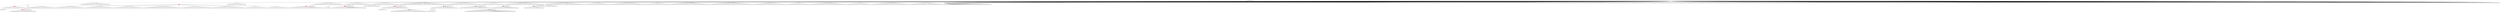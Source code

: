 digraph g {
	"60" -> "61";
	"61" [label="29"];
	"59" -> "60";
	"60" [color=indianred1, style=filled, label="47"];
	"58" -> "59";
	"59" [label="48"];
	"47" -> "48";
	"48" [color=indianred1, style=filled, label="35"];
	"46" -> "47";
	"47" [label="6"];
	"43" -> "44";
	"44" [label="42"];
	"43" -> "45";
	"45" [label="12"];
	"43" -> "46";
	"46" [label="35"];
	"43" -> "49";
	"49" [label="33"];
	"43" -> "50";
	"50" [label="15"];
	"43" -> "51";
	"51" [label="5"];
	"43" -> "52";
	"52" [label="2"];
	"43" -> "53";
	"53" [label="14"];
	"43" -> "54";
	"54" [label="11"];
	"42" -> "43";
	"43" [color=indianred1, style=filled, label="23"];
	"38" -> "39";
	"39" [color=indianred1, style=filled, label="9"];
	"37" -> "38";
	"38" [label="3"];
	"30" -> "31";
	"31" [label="13"];
	"30" -> "32";
	"32" [color=indianred1, style=filled, label="37"];
	"29" -> "30";
	"30" [label="32"];
	"29" -> "33";
	"33" [label="17"];
	"26" -> "27";
	"27" [label="4"];
	"24" -> "25";
	"25" [label="22"];
	"23" -> "24";
	"24" [color=indianred1, style=filled, label="25"];
	"22" -> "23";
	"23" [label="18"];
	"18" -> "19";
	"19" [color=indianred1, style=filled, label="39"];
	"18" -> "20";
	"20" [label="41"];
	"17" -> "18";
	"18" [label="46"];
	"16" -> "17";
	"17" [color=indianred1, style=filled, label="43"];
	"15" -> "16";
	"16" [label="39"];
	"13" -> "14";
	"14" [color=indianred1, style=filled, label="7"];
	"12" -> "13";
	"13" [label="30"];
	"9" -> "10";
	"10" [color=indianred1, style=filled, label="20"];
	"8" -> "9";
	"9" [label="50"];
	"7" -> "8";
	"8" [color=indianred1, style=filled, label="36"];
	"6" -> "7";
	"7" [label="20"];
	"3" -> "4";
	"4" [color=indianred1, style=filled, label="1"];
	"2" -> "3";
	"3" [label="10"];
	"2" -> "5";
	"5" [label="24"];
	"0" -> "1";
	"1" [label="44"];
	"0" -> "2";
	"2" [label="1"];
	"0" -> "6";
	"6" [label="36"];
	"0" -> "11";
	"11" [label="19"];
	"0" -> "12";
	"12" [label="7"];
	"0" -> "15";
	"15" [label="43"];
	"0" -> "21";
	"21" [label="21"];
	"0" -> "22";
	"22" [label="25"];
	"0" -> "26";
	"26" [label="8"];
	"0" -> "28";
	"28" [label="38"];
	"0" -> "29";
	"29" [label="37"];
	"0" -> "34";
	"34" [label="49"];
	"0" -> "35";
	"35" [label="16"];
	"0" -> "36";
	"36" [label="34"];
	"0" -> "37";
	"37" [label="9"];
	"0" -> "40";
	"40" [label="31"];
	"0" -> "41";
	"41" [label="40"];
	"0" -> "42";
	"42" [label="23"];
	"0" -> "55";
	"55" [label="45"];
	"0" -> "56";
	"56" [label="27"];
	"0" -> "57";
	"57" [label="28"];
	"0" -> "58";
	"58" [label="47"];
	"0" -> "62";
	"62" [label="26"];
	"0" [label="germline"];
	"0" -> "cell1";
	"cell1" [shape=box];
	"10" -> "cell2";
	"cell2" [shape=box];
	"2" -> "cell3";
	"cell3" [shape=box];
	"0" -> "cell4";
	"cell4" [shape=box];
	"0" -> "cell5";
	"cell5" [shape=box];
	"0" -> "cell6";
	"cell6" [shape=box];
	"19" -> "cell7";
	"cell7" [shape=box];
	"0" -> "cell8";
	"cell8" [shape=box];
	"0" -> "cell9";
	"cell9" [shape=box];
	"0" -> "cell10";
	"cell10" [shape=box];
	"0" -> "cell11";
	"cell11" [shape=box];
	"54" -> "cell12";
	"cell12" [shape=box];
	"0" -> "cell13";
	"cell13" [shape=box];
	"44" -> "cell14";
	"cell14" [shape=box];
	"0" -> "cell15";
	"cell15" [shape=box];
	"0" -> "cell16";
	"cell16" [shape=box];
	"24" -> "cell17";
	"cell17" [shape=box];
	"0" -> "cell18";
	"cell18" [shape=box];
	"0" -> "cell19";
	"cell19" [shape=box];
	"22" -> "cell20";
	"cell20" [shape=box];
	"2" -> "cell21";
	"cell21" [shape=box];
	"4" -> "cell22";
	"cell22" [shape=box];
	"49" -> "cell23";
	"cell23" [shape=box];
	"0" -> "cell24";
	"cell24" [shape=box];
	"0" -> "cell25";
	"cell25" [shape=box];
	"0" -> "cell26";
	"cell26" [shape=box];
	"0" -> "cell27";
	"cell27" [shape=box];
	"0" -> "cell28";
	"cell28" [shape=box];
	"52" -> "cell29";
	"cell29" [shape=box];
	"4" -> "cell30";
	"cell30" [shape=box];
	"0" -> "cell31";
	"cell31" [shape=box];
	"0" -> "cell32";
	"cell32" [shape=box];
	"0" -> "cell33";
	"cell33" [shape=box];
	"54" -> "cell34";
	"cell34" [shape=box];
	"0" -> "cell35";
	"cell35" [shape=box];
	"0" -> "cell36";
	"cell36" [shape=box];
	"0" -> "cell37";
	"cell37" [shape=box];
	"22" -> "cell38";
	"cell38" [shape=box];
	"0" -> "cell39";
	"cell39" [shape=box];
	"0" -> "cell40";
	"cell40" [shape=box];
	"0" -> "cell41";
	"cell41" [shape=box];
	"0" -> "cell42";
	"cell42" [shape=box];
	"35" -> "cell43";
	"cell43" [shape=box];
	"0" -> "cell44";
	"cell44" [shape=box];
	"32" -> "cell45";
	"cell45" [shape=box];
	"0" -> "cell46";
	"cell46" [shape=box];
	"0" -> "cell47";
	"cell47" [shape=box];
	"0" -> "cell48";
	"cell48" [shape=box];
	"0" -> "cell49";
	"cell49" [shape=box];
	"2" -> "cell50";
	"cell50" [shape=box];
	"0" -> "cell51";
	"cell51" [shape=box];
	"3" -> "cell52";
	"cell52" [shape=box];
	"50" -> "cell53";
	"cell53" [shape=box];
	"1" -> "cell54";
	"cell54" [shape=box];
	"25" -> "cell55";
	"cell55" [shape=box];
	"0" -> "cell56";
	"cell56" [shape=box];
	"0" -> "cell57";
	"cell57" [shape=box];
	"0" -> "cell58";
	"cell58" [shape=box];
	"40" -> "cell59";
	"cell59" [shape=box];
	"34" -> "cell60";
	"cell60" [shape=box];
	"23" -> "cell61";
	"cell61" [shape=box];
	"0" -> "cell62";
	"cell62" [shape=box];
	"21" -> "cell63";
	"cell63" [shape=box];
	"11" -> "cell64";
	"cell64" [shape=box];
	"2" -> "cell65";
	"cell65" [shape=box];
	"6" -> "cell66";
	"cell66" [shape=box];
	"42" -> "cell67";
	"cell67" [shape=box];
	"29" -> "cell68";
	"cell68" [shape=box];
	"19" -> "cell69";
	"cell69" [shape=box];
	"0" -> "cell70";
	"cell70" [shape=box];
	"0" -> "cell71";
	"cell71" [shape=box];
	"11" -> "cell72";
	"cell72" [shape=box];
	"0" -> "cell73";
	"cell73" [shape=box];
	"10" -> "cell74";
	"cell74" [shape=box];
	"0" -> "cell75";
	"cell75" [shape=box];
	"4" -> "cell76";
	"cell76" [shape=box];
	"0" -> "cell77";
	"cell77" [shape=box];
	"49" -> "cell78";
	"cell78" [shape=box];
	"0" -> "cell79";
	"cell79" [shape=box];
	"0" -> "cell80";
	"cell80" [shape=box];
	"58" -> "cell81";
	"cell81" [shape=box];
	"0" -> "cell82";
	"cell82" [shape=box];
	"0" -> "cell83";
	"cell83" [shape=box];
	"17" -> "cell84";
	"cell84" [shape=box];
	"34" -> "cell85";
	"cell85" [shape=box];
	"54" -> "cell86";
	"cell86" [shape=box];
	"28" -> "cell87";
	"cell87" [shape=box];
	"0" -> "cell88";
	"cell88" [shape=box];
	"0" -> "cell89";
	"cell89" [shape=box];
	"6" -> "cell90";
	"cell90" [shape=box];
	"0" -> "cell91";
	"cell91" [shape=box];
	"0" -> "cell92";
	"cell92" [shape=box];
	"0" -> "cell93";
	"cell93" [shape=box];
	"50" -> "cell94";
	"cell94" [shape=box];
	"8" -> "cell95";
	"cell95" [shape=box];
	"0" -> "cell96";
	"cell96" [shape=box];
	"11" -> "cell97";
	"cell97" [shape=box];
	"0" -> "cell98";
	"cell98" [shape=box];
	"62" -> "cell99";
	"cell99" [shape=box];
	"39" -> "cell100";
	"cell100" [shape=box];
	"0" -> "cell101";
	"cell101" [shape=box];
	"0" -> "cell102";
	"cell102" [shape=box];
	"0" -> "cell103";
	"cell103" [shape=box];
	"0" -> "cell104";
	"cell104" [shape=box];
	"56" -> "cell105";
	"cell105" [shape=box];
	"0" -> "cell106";
	"cell106" [shape=box];
	"0" -> "cell107";
	"cell107" [shape=box];
	"1" -> "cell108";
	"cell108" [shape=box];
	"0" -> "cell109";
	"cell109" [shape=box];
	"0" -> "cell110";
	"cell110" [shape=box];
	"0" -> "cell111";
	"cell111" [shape=box];
	"0" -> "cell112";
	"cell112" [shape=box];
	"0" -> "cell113";
	"cell113" [shape=box];
	"5" -> "cell114";
	"cell114" [shape=box];
	"0" -> "cell115";
	"cell115" [shape=box];
	"1" -> "cell116";
	"cell116" [shape=box];
	"11" -> "cell117";
	"cell117" [shape=box];
	"0" -> "cell118";
	"cell118" [shape=box];
	"0" -> "cell119";
	"cell119" [shape=box];
	"26" -> "cell120";
	"cell120" [shape=box];
	"60" -> "cell121";
	"cell121" [shape=box];
	"0" -> "cell122";
	"cell122" [shape=box];
	"29" -> "cell123";
	"cell123" [shape=box];
	"22" -> "cell124";
	"cell124" [shape=box];
	"38" -> "cell125";
	"cell125" [shape=box];
	"11" -> "cell126";
	"cell126" [shape=box];
	"18" -> "cell127";
	"cell127" [shape=box];
	"22" -> "cell128";
	"cell128" [shape=box];
	"22" -> "cell129";
	"cell129" [shape=box];
	"40" -> "cell130";
	"cell130" [shape=box];
	"37" -> "cell131";
	"cell131" [shape=box];
	"0" -> "cell132";
	"cell132" [shape=box];
	"0" -> "cell133";
	"cell133" [shape=box];
	"0" -> "cell134";
	"cell134" [shape=box];
	"0" -> "cell135";
	"cell135" [shape=box];
	"19" -> "cell136";
	"cell136" [shape=box];
	"0" -> "cell137";
	"cell137" [shape=box];
	"50" -> "cell138";
	"cell138" [shape=box];
	"0" -> "cell139";
	"cell139" [shape=box];
	"6" -> "cell140";
	"cell140" [shape=box];
	"0" -> "cell141";
	"cell141" [shape=box];
	"0" -> "cell142";
	"cell142" [shape=box];
	"49" -> "cell143";
	"cell143" [shape=box];
	"0" -> "cell144";
	"cell144" [shape=box];
	"0" -> "cell145";
	"cell145" [shape=box];
	"0" -> "cell146";
	"cell146" [shape=box];
	"0" -> "cell147";
	"cell147" [shape=box];
	"0" -> "cell148";
	"cell148" [shape=box];
	"62" -> "cell149";
	"cell149" [shape=box];
	"52" -> "cell150";
	"cell150" [shape=box];
	"50" -> "cell151";
	"cell151" [shape=box];
	"0" -> "cell152";
	"cell152" [shape=box];
	"29" -> "cell153";
	"cell153" [shape=box];
	"0" -> "cell154";
	"cell154" [shape=box];
	"9" -> "cell155";
	"cell155" [shape=box];
	"17" -> "cell156";
	"cell156" [shape=box];
	"19" -> "cell157";
	"cell157" [shape=box];
	"26" -> "cell158";
	"cell158" [shape=box];
	"0" -> "cell159";
	"cell159" [shape=box];
	"3" -> "cell160";
	"cell160" [shape=box];
	"27" -> "cell161";
	"cell161" [shape=box];
	"0" -> "cell162";
	"cell162" [shape=box];
	"0" -> "cell163";
	"cell163" [shape=box];
	"0" -> "cell164";
	"cell164" [shape=box];
	"0" -> "cell165";
	"cell165" [shape=box];
	"0" -> "cell166";
	"cell166" [shape=box];
	"14" -> "cell167";
	"cell167" [shape=box];
	"29" -> "cell168";
	"cell168" [shape=box];
	"6" -> "cell169";
	"cell169" [shape=box];
	"0" -> "cell170";
	"cell170" [shape=box];
	"6" -> "cell171";
	"cell171" [shape=box];
	"0" -> "cell172";
	"cell172" [shape=box];
	"0" -> "cell173";
	"cell173" [shape=box];
	"0" -> "cell174";
	"cell174" [shape=box];
	"0" -> "cell175";
	"cell175" [shape=box];
	"39" -> "cell176";
	"cell176" [shape=box];
	"0" -> "cell177";
	"cell177" [shape=box];
	"41" -> "cell178";
	"cell178" [shape=box];
	"0" -> "cell179";
	"cell179" [shape=box];
	"0" -> "cell180";
	"cell180" [shape=box];
	"0" -> "cell181";
	"cell181" [shape=box];
	"50" -> "cell182";
	"cell182" [shape=box];
	"0" -> "cell183";
	"cell183" [shape=box];
	"29" -> "cell184";
	"cell184" [shape=box];
	"0" -> "cell185";
	"cell185" [shape=box];
	"0" -> "cell186";
	"cell186" [shape=box];
	"0" -> "cell187";
	"cell187" [shape=box];
	"0" -> "cell188";
	"cell188" [shape=box];
	"0" -> "cell189";
	"cell189" [shape=box];
	"47" -> "cell190";
	"cell190" [shape=box];
	"0" -> "cell191";
	"cell191" [shape=box];
	"10" -> "cell192";
	"cell192" [shape=box];
	"0" -> "cell193";
	"cell193" [shape=box];
	"59" -> "cell194";
	"cell194" [shape=box];
	"0" -> "cell195";
	"cell195" [shape=box];
	"8" -> "cell196";
	"cell196" [shape=box];
	"0" -> "cell197";
	"cell197" [shape=box];
	"44" -> "cell198";
	"cell198" [shape=box];
	"0" -> "cell199";
	"cell199" [shape=box];
	"0" -> "cell200";
	"cell200" [shape=box];
	"15" -> "cell201";
	"cell201" [shape=box];
	"0" -> "cell202";
	"cell202" [shape=box];
	"56" -> "cell203";
	"cell203" [shape=box];
	"0" -> "cell204";
	"cell204" [shape=box];
	"0" -> "cell205";
	"cell205" [shape=box];
	"39" -> "cell206";
	"cell206" [shape=box];
	"0" -> "cell207";
	"cell207" [shape=box];
	"0" -> "cell208";
	"cell208" [shape=box];
	"0" -> "cell209";
	"cell209" [shape=box];
	"0" -> "cell210";
	"cell210" [shape=box];
	"0" -> "cell211";
	"cell211" [shape=box];
	"26" -> "cell212";
	"cell212" [shape=box];
	"0" -> "cell213";
	"cell213" [shape=box];
	"62" -> "cell214";
	"cell214" [shape=box];
	"0" -> "cell215";
	"cell215" [shape=box];
	"8" -> "cell216";
	"cell216" [shape=box];
	"45" -> "cell217";
	"cell217" [shape=box];
	"52" -> "cell218";
	"cell218" [shape=box];
	"0" -> "cell219";
	"cell219" [shape=box];
	"10" -> "cell220";
	"cell220" [shape=box];
	"32" -> "cell221";
	"cell221" [shape=box];
	"0" -> "cell222";
	"cell222" [shape=box];
	"0" -> "cell223";
	"cell223" [shape=box];
	"0" -> "cell224";
	"cell224" [shape=box];
	"33" -> "cell225";
	"cell225" [shape=box];
	"0" -> "cell226";
	"cell226" [shape=box];
	"50" -> "cell227";
	"cell227" [shape=box];
	"6" -> "cell228";
	"cell228" [shape=box];
	"39" -> "cell229";
	"cell229" [shape=box];
	"28" -> "cell230";
	"cell230" [shape=box];
	"0" -> "cell231";
	"cell231" [shape=box];
	"29" -> "cell232";
	"cell232" [shape=box];
	"37" -> "cell233";
	"cell233" [shape=box];
	"0" -> "cell234";
	"cell234" [shape=box];
	"58" -> "cell235";
	"cell235" [shape=box];
	"10" -> "cell236";
	"cell236" [shape=box];
	"0" -> "cell237";
	"cell237" [shape=box];
	"0" -> "cell238";
	"cell238" [shape=box];
	"0" -> "cell239";
	"cell239" [shape=box];
	"0" -> "cell240";
	"cell240" [shape=box];
	"6" -> "cell241";
	"cell241" [shape=box];
	"0" -> "cell242";
	"cell242" [shape=box];
	"58" -> "cell243";
	"cell243" [shape=box];
	"1" -> "cell244";
	"cell244" [shape=box];
	"8" -> "cell245";
	"cell245" [shape=box];
	"52" -> "cell246";
	"cell246" [shape=box];
	"10" -> "cell247";
	"cell247" [shape=box];
	"0" -> "cell248";
	"cell248" [shape=box];
	"0" -> "cell249";
	"cell249" [shape=box];
	"49" -> "cell250";
	"cell250" [shape=box];
	"38" -> "cell251";
	"cell251" [shape=box];
	"58" -> "cell252";
	"cell252" [shape=box];
	"0" -> "cell253";
	"cell253" [shape=box];
	"0" -> "cell254";
	"cell254" [shape=box];
	"22" -> "cell255";
	"cell255" [shape=box];
	"0" -> "cell256";
	"cell256" [shape=box];
	"31" -> "cell257";
	"cell257" [shape=box];
	"4" -> "cell258";
	"cell258" [shape=box];
	"0" -> "cell259";
	"cell259" [shape=box];
	"39" -> "cell260";
	"cell260" [shape=box];
	"0" -> "cell261";
	"cell261" [shape=box];
	"0" -> "cell262";
	"cell262" [shape=box];
	"22" -> "cell263";
	"cell263" [shape=box];
	"0" -> "cell264";
	"cell264" [shape=box];
	"0" -> "cell265";
	"cell265" [shape=box];
	"0" -> "cell266";
	"cell266" [shape=box];
	"45" -> "cell267";
	"cell267" [shape=box];
	"28" -> "cell268";
	"cell268" [shape=box];
	"0" -> "cell269";
	"cell269" [shape=box];
	"0" -> "cell270";
	"cell270" [shape=box];
	"1" -> "cell271";
	"cell271" [shape=box];
	"60" -> "cell272";
	"cell272" [shape=box];
	"0" -> "cell273";
	"cell273" [shape=box];
	"0" -> "cell274";
	"cell274" [shape=box];
	"62" -> "cell275";
	"cell275" [shape=box];
	"0" -> "cell276";
	"cell276" [shape=box];
	"24" -> "cell277";
	"cell277" [shape=box];
	"28" -> "cell278";
	"cell278" [shape=box];
	"0" -> "cell279";
	"cell279" [shape=box];
	"0" -> "cell280";
	"cell280" [shape=box];
	"0" -> "cell281";
	"cell281" [shape=box];
	"0" -> "cell282";
	"cell282" [shape=box];
	"0" -> "cell283";
	"cell283" [shape=box];
	"14" -> "cell284";
	"cell284" [shape=box];
	"11" -> "cell285";
	"cell285" [shape=box];
	"0" -> "cell286";
	"cell286" [shape=box];
	"0" -> "cell287";
	"cell287" [shape=box];
	"35" -> "cell288";
	"cell288" [shape=box];
	"0" -> "cell289";
	"cell289" [shape=box];
	"0" -> "cell290";
	"cell290" [shape=box];
	"0" -> "cell291";
	"cell291" [shape=box];
	"1" -> "cell292";
	"cell292" [shape=box];
	"0" -> "cell293";
	"cell293" [shape=box];
	"0" -> "cell294";
	"cell294" [shape=box];
	"56" -> "cell295";
	"cell295" [shape=box];
	"0" -> "cell296";
	"cell296" [shape=box];
	"28" -> "cell297";
	"cell297" [shape=box];
	"24" -> "cell298";
	"cell298" [shape=box];
	"0" -> "cell299";
	"cell299" [shape=box];
	"13" -> "cell300";
	"cell300" [shape=box];
	"37" -> "cell301";
	"cell301" [shape=box];
	"37" -> "cell302";
	"cell302" [shape=box];
	"0" -> "cell303";
	"cell303" [shape=box];
	"40" -> "cell304";
	"cell304" [shape=box];
	"0" -> "cell305";
	"cell305" [shape=box];
	"0" -> "cell306";
	"cell306" [shape=box];
	"48" -> "cell307";
	"cell307" [shape=box];
	"0" -> "cell308";
	"cell308" [shape=box];
	"0" -> "cell309";
	"cell309" [shape=box];
	"0" -> "cell310";
	"cell310" [shape=box];
	"0" -> "cell311";
	"cell311" [shape=box];
	"0" -> "cell312";
	"cell312" [shape=box];
	"36" -> "cell313";
	"cell313" [shape=box];
	"56" -> "cell314";
	"cell314" [shape=box];
	"0" -> "cell315";
	"cell315" [shape=box];
	"54" -> "cell316";
	"cell316" [shape=box];
	"36" -> "cell317";
	"cell317" [shape=box];
	"0" -> "cell318";
	"cell318" [shape=box];
	"0" -> "cell319";
	"cell319" [shape=box];
	"28" -> "cell320";
	"cell320" [shape=box];
	"2" -> "cell321";
	"cell321" [shape=box];
	"0" -> "cell322";
	"cell322" [shape=box];
	"0" -> "cell323";
	"cell323" [shape=box];
	"0" -> "cell324";
	"cell324" [shape=box];
	"0" -> "cell325";
	"cell325" [shape=box];
	"0" -> "cell326";
	"cell326" [shape=box];
	"0" -> "cell327";
	"cell327" [shape=box];
	"0" -> "cell328";
	"cell328" [shape=box];
	"0" -> "cell329";
	"cell329" [shape=box];
	"0" -> "cell330";
	"cell330" [shape=box];
	"58" -> "cell331";
	"cell331" [shape=box];
	"0" -> "cell332";
	"cell332" [shape=box];
	"48" -> "cell333";
	"cell333" [shape=box];
	"0" -> "cell334";
	"cell334" [shape=box];
	"0" -> "cell335";
	"cell335" [shape=box];
	"19" -> "cell336";
	"cell336" [shape=box];
	"27" -> "cell337";
	"cell337" [shape=box];
	"0" -> "cell338";
	"cell338" [shape=box];
	"0" -> "cell339";
	"cell339" [shape=box];
	"0" -> "cell340";
	"cell340" [shape=box];
	"0" -> "cell341";
	"cell341" [shape=box];
	"0" -> "cell342";
	"cell342" [shape=box];
	"14" -> "cell343";
	"cell343" [shape=box];
	"0" -> "cell344";
	"cell344" [shape=box];
	"55" -> "cell345";
	"cell345" [shape=box];
	"0" -> "cell346";
	"cell346" [shape=box];
	"14" -> "cell347";
	"cell347" [shape=box];
	"0" -> "cell348";
	"cell348" [shape=box];
	"0" -> "cell349";
	"cell349" [shape=box];
	"0" -> "cell350";
	"cell350" [shape=box];
	"22" -> "cell351";
	"cell351" [shape=box];
	"0" -> "cell352";
	"cell352" [shape=box];
	"0" -> "cell353";
	"cell353" [shape=box];
	"0" -> "cell354";
	"cell354" [shape=box];
	"42" -> "cell355";
	"cell355" [shape=box];
	"10" -> "cell356";
	"cell356" [shape=box];
	"0" -> "cell357";
	"cell357" [shape=box];
	"0" -> "cell358";
	"cell358" [shape=box];
	"0" -> "cell359";
	"cell359" [shape=box];
	"32" -> "cell360";
	"cell360" [shape=box];
	"36" -> "cell361";
	"cell361" [shape=box];
	"0" -> "cell362";
	"cell362" [shape=box];
	"23" -> "cell363";
	"cell363" [shape=box];
	"55" -> "cell364";
	"cell364" [shape=box];
	"0" -> "cell365";
	"cell365" [shape=box];
	"53" -> "cell366";
	"cell366" [shape=box];
	"46" -> "cell367";
	"cell367" [shape=box];
	"24" -> "cell368";
	"cell368" [shape=box];
	"41" -> "cell369";
	"cell369" [shape=box];
	"0" -> "cell370";
	"cell370" [shape=box];
	"58" -> "cell371";
	"cell371" [shape=box];
	"34" -> "cell372";
	"cell372" [shape=box];
	"0" -> "cell373";
	"cell373" [shape=box];
	"0" -> "cell374";
	"cell374" [shape=box];
	"0" -> "cell375";
	"cell375" [shape=box];
	"0" -> "cell376";
	"cell376" [shape=box];
	"58" -> "cell377";
	"cell377" [shape=box];
	"35" -> "cell378";
	"cell378" [shape=box];
	"0" -> "cell379";
	"cell379" [shape=box];
	"41" -> "cell380";
	"cell380" [shape=box];
	"28" -> "cell381";
	"cell381" [shape=box];
	"0" -> "cell382";
	"cell382" [shape=box];
	"0" -> "cell383";
	"cell383" [shape=box];
	"0" -> "cell384";
	"cell384" [shape=box];
	"4" -> "cell385";
	"cell385" [shape=box];
	"0" -> "cell386";
	"cell386" [shape=box];
	"0" -> "cell387";
	"cell387" [shape=box];
	"0" -> "cell388";
	"cell388" [shape=box];
	"0" -> "cell389";
	"cell389" [shape=box];
	"0" -> "cell390";
	"cell390" [shape=box];
	"15" -> "cell391";
	"cell391" [shape=box];
	"0" -> "cell392";
	"cell392" [shape=box];
	"20" -> "cell393";
	"cell393" [shape=box];
	"0" -> "cell394";
	"cell394" [shape=box];
	"0" -> "cell395";
	"cell395" [shape=box];
	"0" -> "cell396";
	"cell396" [shape=box];
	"0" -> "cell397";
	"cell397" [shape=box];
	"0" -> "cell398";
	"cell398" [shape=box];
	"21" -> "cell399";
	"cell399" [shape=box];
	"24" -> "cell400";
	"cell400" [shape=box];
	"0" -> "cell401";
	"cell401" [shape=box];
	"0" -> "cell402";
	"cell402" [shape=box];
	"12" -> "cell403";
	"cell403" [shape=box];
	"0" -> "cell404";
	"cell404" [shape=box];
	"0" -> "cell405";
	"cell405" [shape=box];
	"0" -> "cell406";
	"cell406" [shape=box];
	"0" -> "cell407";
	"cell407" [shape=box];
	"56" -> "cell408";
	"cell408" [shape=box];
	"35" -> "cell409";
	"cell409" [shape=box];
	"0" -> "cell410";
	"cell410" [shape=box];
	"0" -> "cell411";
	"cell411" [shape=box];
	"40" -> "cell412";
	"cell412" [shape=box];
	"0" -> "cell413";
	"cell413" [shape=box];
	"49" -> "cell414";
	"cell414" [shape=box];
	"57" -> "cell415";
	"cell415" [shape=box];
	"4" -> "cell416";
	"cell416" [shape=box];
	"0" -> "cell417";
	"cell417" [shape=box];
	"0" -> "cell418";
	"cell418" [shape=box];
	"24" -> "cell419";
	"cell419" [shape=box];
	"0" -> "cell420";
	"cell420" [shape=box];
	"0" -> "cell421";
	"cell421" [shape=box];
	"45" -> "cell422";
	"cell422" [shape=box];
	"0" -> "cell423";
	"cell423" [shape=box];
	"50" -> "cell424";
	"cell424" [shape=box];
	"31" -> "cell425";
	"cell425" [shape=box];
	"0" -> "cell426";
	"cell426" [shape=box];
	"0" -> "cell427";
	"cell427" [shape=box];
	"58" -> "cell428";
	"cell428" [shape=box];
	"0" -> "cell429";
	"cell429" [shape=box];
	"12" -> "cell430";
	"cell430" [shape=box];
	"0" -> "cell431";
	"cell431" [shape=box];
	"19" -> "cell432";
	"cell432" [shape=box];
	"0" -> "cell433";
	"cell433" [shape=box];
	"0" -> "cell434";
	"cell434" [shape=box];
	"0" -> "cell435";
	"cell435" [shape=box];
	"10" -> "cell436";
	"cell436" [shape=box];
	"0" -> "cell437";
	"cell437" [shape=box];
	"49" -> "cell438";
	"cell438" [shape=box];
	"0" -> "cell439";
	"cell439" [shape=box];
	"0" -> "cell440";
	"cell440" [shape=box];
	"41" -> "cell441";
	"cell441" [shape=box];
	"0" -> "cell442";
	"cell442" [shape=box];
	"0" -> "cell443";
	"cell443" [shape=box];
	"0" -> "cell444";
	"cell444" [shape=box];
	"53" -> "cell445";
	"cell445" [shape=box];
	"35" -> "cell446";
	"cell446" [shape=box];
	"0" -> "cell447";
	"cell447" [shape=box];
	"0" -> "cell448";
	"cell448" [shape=box];
	"39" -> "cell449";
	"cell449" [shape=box];
	"46" -> "cell450";
	"cell450" [shape=box];
	"51" -> "cell451";
	"cell451" [shape=box];
	"0" -> "cell452";
	"cell452" [shape=box];
	"0" -> "cell453";
	"cell453" [shape=box];
	"0" -> "cell454";
	"cell454" [shape=box];
	"9" -> "cell455";
	"cell455" [shape=box];
	"5" -> "cell456";
	"cell456" [shape=box];
	"62" -> "cell457";
	"cell457" [shape=box];
	"0" -> "cell458";
	"cell458" [shape=box];
	"0" -> "cell459";
	"cell459" [shape=box];
	"0" -> "cell460";
	"cell460" [shape=box];
	"0" -> "cell461";
	"cell461" [shape=box];
	"50" -> "cell462";
	"cell462" [shape=box];
	"7" -> "cell463";
	"cell463" [shape=box];
	"12" -> "cell464";
	"cell464" [shape=box];
	"20" -> "cell465";
	"cell465" [shape=box];
	"37" -> "cell466";
	"cell466" [shape=box];
	"0" -> "cell467";
	"cell467" [shape=box];
	"0" -> "cell468";
	"cell468" [shape=box];
	"28" -> "cell469";
	"cell469" [shape=box];
	"0" -> "cell470";
	"cell470" [shape=box];
	"52" -> "cell471";
	"cell471" [shape=box];
	"0" -> "cell472";
	"cell472" [shape=box];
	"0" -> "cell473";
	"cell473" [shape=box];
	"0" -> "cell474";
	"cell474" [shape=box];
	"0" -> "cell475";
	"cell475" [shape=box];
	"0" -> "cell476";
	"cell476" [shape=box];
	"0" -> "cell477";
	"cell477" [shape=box];
	"37" -> "cell478";
	"cell478" [shape=box];
	"0" -> "cell479";
	"cell479" [shape=box];
	"0" -> "cell480";
	"cell480" [shape=box];
	"49" -> "cell481";
	"cell481" [shape=box];
	"0" -> "cell482";
	"cell482" [shape=box];
	"0" -> "cell483";
	"cell483" [shape=box];
	"22" -> "cell484";
	"cell484" [shape=box];
	"52" -> "cell485";
	"cell485" [shape=box];
	"0" -> "cell486";
	"cell486" [shape=box];
	"0" -> "cell487";
	"cell487" [shape=box];
	"33" -> "cell488";
	"cell488" [shape=box];
	"0" -> "cell489";
	"cell489" [shape=box];
	"0" -> "cell490";
	"cell490" [shape=box];
	"0" -> "cell491";
	"cell491" [shape=box];
	"0" -> "cell492";
	"cell492" [shape=box];
	"0" -> "cell493";
	"cell493" [shape=box];
	"56" -> "cell494";
	"cell494" [shape=box];
	"22" -> "cell495";
	"cell495" [shape=box];
	"0" -> "cell496";
	"cell496" [shape=box];
	"0" -> "cell497";
	"cell497" [shape=box];
	"10" -> "cell498";
	"cell498" [shape=box];
	"22" -> "cell499";
	"cell499" [shape=box];
	"10" -> "cell500";
	"cell500" [shape=box];
	"14" -> "cell501";
	"cell501" [shape=box];
	"0" -> "cell502";
	"cell502" [shape=box];
	"0" -> "cell503";
	"cell503" [shape=box];
	"36" -> "cell504";
	"cell504" [shape=box];
	"0" -> "cell505";
	"cell505" [shape=box];
	"0" -> "cell506";
	"cell506" [shape=box];
	"1" -> "cell507";
	"cell507" [shape=box];
	"0" -> "cell508";
	"cell508" [shape=box];
	"0" -> "cell509";
	"cell509" [shape=box];
	"0" -> "cell510";
	"cell510" [shape=box];
	"0" -> "cell511";
	"cell511" [shape=box];
	"0" -> "cell512";
	"cell512" [shape=box];
	"0" -> "cell513";
	"cell513" [shape=box];
	"17" -> "cell514";
	"cell514" [shape=box];
	"0" -> "cell515";
	"cell515" [shape=box];
	"0" -> "cell516";
	"cell516" [shape=box];
	"0" -> "cell517";
	"cell517" [shape=box];
	"0" -> "cell518";
	"cell518" [shape=box];
	"37" -> "cell519";
	"cell519" [shape=box];
	"0" -> "cell520";
	"cell520" [shape=box];
	"0" -> "cell521";
	"cell521" [shape=box];
	"17" -> "cell522";
	"cell522" [shape=box];
	"0" -> "cell523";
	"cell523" [shape=box];
	"45" -> "cell524";
	"cell524" [shape=box];
	"0" -> "cell525";
	"cell525" [shape=box];
	"21" -> "cell526";
	"cell526" [shape=box];
	"0" -> "cell527";
	"cell527" [shape=box];
	"35" -> "cell528";
	"cell528" [shape=box];
	"32" -> "cell529";
	"cell529" [shape=box];
	"14" -> "cell530";
	"cell530" [shape=box];
	"0" -> "cell531";
	"cell531" [shape=box];
	"0" -> "cell532";
	"cell532" [shape=box];
	"60" -> "cell533";
	"cell533" [shape=box];
	"0" -> "cell534";
	"cell534" [shape=box];
	"6" -> "cell535";
	"cell535" [shape=box];
	"0" -> "cell536";
	"cell536" [shape=box];
	"0" -> "cell537";
	"cell537" [shape=box];
	"37" -> "cell538";
	"cell538" [shape=box];
	"30" -> "cell539";
	"cell539" [shape=box];
	"0" -> "cell540";
	"cell540" [shape=box];
	"0" -> "cell541";
	"cell541" [shape=box];
	"0" -> "cell542";
	"cell542" [shape=box];
	"0" -> "cell543";
	"cell543" [shape=box];
	"7" -> "cell544";
	"cell544" [shape=box];
	"26" -> "cell545";
	"cell545" [shape=box];
	"0" -> "cell546";
	"cell546" [shape=box];
	"0" -> "cell547";
	"cell547" [shape=box];
	"48" -> "cell548";
	"cell548" [shape=box];
	"0" -> "cell549";
	"cell549" [shape=box];
	"0" -> "cell550";
	"cell550" [shape=box];
	"46" -> "cell551";
	"cell551" [shape=box];
	"51" -> "cell552";
	"cell552" [shape=box];
	"19" -> "cell553";
	"cell553" [shape=box];
	"50" -> "cell554";
	"cell554" [shape=box];
	"0" -> "cell555";
	"cell555" [shape=box];
	"15" -> "cell556";
	"cell556" [shape=box];
	"55" -> "cell557";
	"cell557" [shape=box];
	"0" -> "cell558";
	"cell558" [shape=box];
	"28" -> "cell559";
	"cell559" [shape=box];
	"0" -> "cell560";
	"cell560" [shape=box];
	"62" -> "cell561";
	"cell561" [shape=box];
	"56" -> "cell562";
	"cell562" [shape=box];
	"0" -> "cell563";
	"cell563" [shape=box];
	"50" -> "cell564";
	"cell564" [shape=box];
	"0" -> "cell565";
	"cell565" [shape=box];
	"56" -> "cell566";
	"cell566" [shape=box];
	"32" -> "cell567";
	"cell567" [shape=box];
	"0" -> "cell568";
	"cell568" [shape=box];
	"22" -> "cell569";
	"cell569" [shape=box];
	"0" -> "cell570";
	"cell570" [shape=box];
	"10" -> "cell571";
	"cell571" [shape=box];
	"0" -> "cell572";
	"cell572" [shape=box];
	"0" -> "cell573";
	"cell573" [shape=box];
	"14" -> "cell574";
	"cell574" [shape=box];
	"0" -> "cell575";
	"cell575" [shape=box];
	"22" -> "cell576";
	"cell576" [shape=box];
	"56" -> "cell577";
	"cell577" [shape=box];
	"49" -> "cell578";
	"cell578" [shape=box];
	"36" -> "cell579";
	"cell579" [shape=box];
	"12" -> "cell580";
	"cell580" [shape=box];
	"40" -> "cell581";
	"cell581" [shape=box];
	"0" -> "cell582";
	"cell582" [shape=box];
	"0" -> "cell583";
	"cell583" [shape=box];
	"29" -> "cell584";
	"cell584" [shape=box];
	"8" -> "cell585";
	"cell585" [shape=box];
	"0" -> "cell586";
	"cell586" [shape=box];
	"0" -> "cell587";
	"cell587" [shape=box];
	"0" -> "cell588";
	"cell588" [shape=box];
	"51" -> "cell589";
	"cell589" [shape=box];
	"0" -> "cell590";
	"cell590" [shape=box];
	"17" -> "cell591";
	"cell591" [shape=box];
	"0" -> "cell592";
	"cell592" [shape=box];
	"0" -> "cell593";
	"cell593" [shape=box];
	"61" -> "cell594";
	"cell594" [shape=box];
	"47" -> "cell595";
	"cell595" [shape=box];
	"53" -> "cell596";
	"cell596" [shape=box];
	"0" -> "cell597";
	"cell597" [shape=box];
	"46" -> "cell598";
	"cell598" [shape=box];
	"0" -> "cell599";
	"cell599" [shape=box];
	"28" -> "cell600";
	"cell600" [shape=box];
	"0" -> "cell601";
	"cell601" [shape=box];
	"10" -> "cell602";
	"cell602" [shape=box];
	"0" -> "cell603";
	"cell603" [shape=box];
	"0" -> "cell604";
	"cell604" [shape=box];
	"40" -> "cell605";
	"cell605" [shape=box];
	"0" -> "cell606";
	"cell606" [shape=box];
	"0" -> "cell607";
	"cell607" [shape=box];
	"19" -> "cell608";
	"cell608" [shape=box];
	"37" -> "cell609";
	"cell609" [shape=box];
	"56" -> "cell610";
	"cell610" [shape=box];
	"50" -> "cell611";
	"cell611" [shape=box];
	"55" -> "cell612";
	"cell612" [shape=box];
	"11" -> "cell613";
	"cell613" [shape=box];
	"0" -> "cell614";
	"cell614" [shape=box];
	"44" -> "cell615";
	"cell615" [shape=box];
	"0" -> "cell616";
	"cell616" [shape=box];
	"0" -> "cell617";
	"cell617" [shape=box];
	"0" -> "cell618";
	"cell618" [shape=box];
	"57" -> "cell619";
	"cell619" [shape=box];
	"22" -> "cell620";
	"cell620" [shape=box];
	"15" -> "cell621";
	"cell621" [shape=box];
	"2" -> "cell622";
	"cell622" [shape=box];
	"32" -> "cell623";
	"cell623" [shape=box];
	"52" -> "cell624";
	"cell624" [shape=box];
	"24" -> "cell625";
	"cell625" [shape=box];
	"0" -> "cell626";
	"cell626" [shape=box];
	"0" -> "cell627";
	"cell627" [shape=box];
	"0" -> "cell628";
	"cell628" [shape=box];
	"56" -> "cell629";
	"cell629" [shape=box];
	"0" -> "cell630";
	"cell630" [shape=box];
	"0" -> "cell631";
	"cell631" [shape=box];
	"0" -> "cell632";
	"cell632" [shape=box];
	"42" -> "cell633";
	"cell633" [shape=box];
	"0" -> "cell634";
	"cell634" [shape=box];
	"10" -> "cell635";
	"cell635" [shape=box];
	"11" -> "cell636";
	"cell636" [shape=box];
	"26" -> "cell637";
	"cell637" [shape=box];
	"0" -> "cell638";
	"cell638" [shape=box];
	"46" -> "cell639";
	"cell639" [shape=box];
	"15" -> "cell640";
	"cell640" [shape=box];
	"0" -> "cell641";
	"cell641" [shape=box];
	"0" -> "cell642";
	"cell642" [shape=box];
	"35" -> "cell643";
	"cell643" [shape=box];
	"53" -> "cell644";
	"cell644" [shape=box];
	"32" -> "cell645";
	"cell645" [shape=box];
	"49" -> "cell646";
	"cell646" [shape=box];
	"22" -> "cell647";
	"cell647" [shape=box];
	"0" -> "cell648";
	"cell648" [shape=box];
	"0" -> "cell649";
	"cell649" [shape=box];
	"2" -> "cell650";
	"cell650" [shape=box];
	"0" -> "cell651";
	"cell651" [shape=box];
	"0" -> "cell652";
	"cell652" [shape=box];
	"0" -> "cell653";
	"cell653" [shape=box];
	"0" -> "cell654";
	"cell654" [shape=box];
	"0" -> "cell655";
	"cell655" [shape=box];
	"46" -> "cell656";
	"cell656" [shape=box];
	"46" -> "cell657";
	"cell657" [shape=box];
	"0" -> "cell658";
	"cell658" [shape=box];
	"0" -> "cell659";
	"cell659" [shape=box];
	"0" -> "cell660";
	"cell660" [shape=box];
	"0" -> "cell661";
	"cell661" [shape=box];
	"0" -> "cell662";
	"cell662" [shape=box];
	"0" -> "cell663";
	"cell663" [shape=box];
	"24" -> "cell664";
	"cell664" [shape=box];
	"23" -> "cell665";
	"cell665" [shape=box];
	"22" -> "cell666";
	"cell666" [shape=box];
	"26" -> "cell667";
	"cell667" [shape=box];
	"54" -> "cell668";
	"cell668" [shape=box];
	"0" -> "cell669";
	"cell669" [shape=box];
	"0" -> "cell670";
	"cell670" [shape=box];
	"8" -> "cell671";
	"cell671" [shape=box];
	"41" -> "cell672";
	"cell672" [shape=box];
	"0" -> "cell673";
	"cell673" [shape=box];
	"19" -> "cell674";
	"cell674" [shape=box];
	"0" -> "cell675";
	"cell675" [shape=box];
	"0" -> "cell676";
	"cell676" [shape=box];
	"50" -> "cell677";
	"cell677" [shape=box];
	"34" -> "cell678";
	"cell678" [shape=box];
	"0" -> "cell679";
	"cell679" [shape=box];
	"1" -> "cell680";
	"cell680" [shape=box];
	"36" -> "cell681";
	"cell681" [shape=box];
	"16" -> "cell682";
	"cell682" [shape=box];
	"41" -> "cell683";
	"cell683" [shape=box];
	"0" -> "cell684";
	"cell684" [shape=box];
	"45" -> "cell685";
	"cell685" [shape=box];
	"40" -> "cell686";
	"cell686" [shape=box];
	"55" -> "cell687";
	"cell687" [shape=box];
	"34" -> "cell688";
	"cell688" [shape=box];
	"46" -> "cell689";
	"cell689" [shape=box];
	"0" -> "cell690";
	"cell690" [shape=box];
	"0" -> "cell691";
	"cell691" [shape=box];
	"41" -> "cell692";
	"cell692" [shape=box];
	"44" -> "cell693";
	"cell693" [shape=box];
	"0" -> "cell694";
	"cell694" [shape=box];
	"0" -> "cell695";
	"cell695" [shape=box];
	"16" -> "cell696";
	"cell696" [shape=box];
	"0" -> "cell697";
	"cell697" [shape=box];
	"12" -> "cell698";
	"cell698" [shape=box];
	"29" -> "cell699";
	"cell699" [shape=box];
	"0" -> "cell700";
	"cell700" [shape=box];
	"15" -> "cell701";
	"cell701" [shape=box];
	"0" -> "cell702";
	"cell702" [shape=box];
	"13" -> "cell703";
	"cell703" [shape=box];
	"0" -> "cell704";
	"cell704" [shape=box];
	"15" -> "cell705";
	"cell705" [shape=box];
	"22" -> "cell706";
	"cell706" [shape=box];
	"39" -> "cell707";
	"cell707" [shape=box];
	"0" -> "cell708";
	"cell708" [shape=box];
	"39" -> "cell709";
	"cell709" [shape=box];
	"0" -> "cell710";
	"cell710" [shape=box];
	"0" -> "cell711";
	"cell711" [shape=box];
	"0" -> "cell712";
	"cell712" [shape=box];
	"40" -> "cell713";
	"cell713" [shape=box];
	"60" -> "cell714";
	"cell714" [shape=box];
	"11" -> "cell715";
	"cell715" [shape=box];
	"21" -> "cell716";
	"cell716" [shape=box];
	"23" -> "cell717";
	"cell717" [shape=box];
	"0" -> "cell718";
	"cell718" [shape=box];
	"20" -> "cell719";
	"cell719" [shape=box];
	"0" -> "cell720";
	"cell720" [shape=box];
	"0" -> "cell721";
	"cell721" [shape=box];
	"5" -> "cell722";
	"cell722" [shape=box];
	"0" -> "cell723";
	"cell723" [shape=box];
	"41" -> "cell724";
	"cell724" [shape=box];
	"15" -> "cell725";
	"cell725" [shape=box];
	"28" -> "cell726";
	"cell726" [shape=box];
	"2" -> "cell727";
	"cell727" [shape=box];
	"21" -> "cell728";
	"cell728" [shape=box];
	"17" -> "cell729";
	"cell729" [shape=box];
	"6" -> "cell730";
	"cell730" [shape=box];
	"0" -> "cell731";
	"cell731" [shape=box];
	"0" -> "cell732";
	"cell732" [shape=box];
	"0" -> "cell733";
	"cell733" [shape=box];
	"44" -> "cell734";
	"cell734" [shape=box];
	"51" -> "cell735";
	"cell735" [shape=box];
	"0" -> "cell736";
	"cell736" [shape=box];
	"0" -> "cell737";
	"cell737" [shape=box];
	"34" -> "cell738";
	"cell738" [shape=box];
	"36" -> "cell739";
	"cell739" [shape=box];
	"0" -> "cell740";
	"cell740" [shape=box];
	"0" -> "cell741";
	"cell741" [shape=box];
	"51" -> "cell742";
	"cell742" [shape=box];
	"15" -> "cell743";
	"cell743" [shape=box];
	"2" -> "cell744";
	"cell744" [shape=box];
	"27" -> "cell745";
	"cell745" [shape=box];
	"0" -> "cell746";
	"cell746" [shape=box];
	"0" -> "cell747";
	"cell747" [shape=box];
	"28" -> "cell748";
	"cell748" [shape=box];
	"0" -> "cell749";
	"cell749" [shape=box];
	"44" -> "cell750";
	"cell750" [shape=box];
	"37" -> "cell751";
	"cell751" [shape=box];
	"14" -> "cell752";
	"cell752" [shape=box];
	"53" -> "cell753";
	"cell753" [shape=box];
	"40" -> "cell754";
	"cell754" [shape=box];
	"36" -> "cell755";
	"cell755" [shape=box];
	"0" -> "cell756";
	"cell756" [shape=box];
	"48" -> "cell757";
	"cell757" [shape=box];
	"14" -> "cell758";
	"cell758" [shape=box];
	"2" -> "cell759";
	"cell759" [shape=box];
	"0" -> "cell760";
	"cell760" [shape=box];
	"14" -> "cell761";
	"cell761" [shape=box];
	"0" -> "cell762";
	"cell762" [shape=box];
	"11" -> "cell763";
	"cell763" [shape=box];
	"53" -> "cell764";
	"cell764" [shape=box];
	"0" -> "cell765";
	"cell765" [shape=box];
	"0" -> "cell766";
	"cell766" [shape=box];
	"15" -> "cell767";
	"cell767" [shape=box];
	"0" -> "cell768";
	"cell768" [shape=box];
	"37" -> "cell769";
	"cell769" [shape=box];
	"11" -> "cell770";
	"cell770" [shape=box];
	"0" -> "cell771";
	"cell771" [shape=box];
	"10" -> "cell772";
	"cell772" [shape=box];
	"44" -> "cell773";
	"cell773" [shape=box];
	"44" -> "cell774";
	"cell774" [shape=box];
	"0" -> "cell775";
	"cell775" [shape=box];
	"0" -> "cell776";
	"cell776" [shape=box];
	"0" -> "cell777";
	"cell777" [shape=box];
	"50" -> "cell778";
	"cell778" [shape=box];
	"0" -> "cell779";
	"cell779" [shape=box];
	"39" -> "cell780";
	"cell780" [shape=box];
	"0" -> "cell781";
	"cell781" [shape=box];
	"51" -> "cell782";
	"cell782" [shape=box];
	"0" -> "cell783";
	"cell783" [shape=box];
	"0" -> "cell784";
	"cell784" [shape=box];
	"41" -> "cell785";
	"cell785" [shape=box];
	"0" -> "cell786";
	"cell786" [shape=box];
	"0" -> "cell787";
	"cell787" [shape=box];
	"40" -> "cell788";
	"cell788" [shape=box];
	"28" -> "cell789";
	"cell789" [shape=box];
	"42" -> "cell790";
	"cell790" [shape=box];
	"12" -> "cell791";
	"cell791" [shape=box];
	"32" -> "cell792";
	"cell792" [shape=box];
	"28" -> "cell793";
	"cell793" [shape=box];
	"0" -> "cell794";
	"cell794" [shape=box];
	"0" -> "cell795";
	"cell795" [shape=box];
	"0" -> "cell796";
	"cell796" [shape=box];
	"10" -> "cell797";
	"cell797" [shape=box];
	"0" -> "cell798";
	"cell798" [shape=box];
	"32" -> "cell799";
	"cell799" [shape=box];
	"44" -> "cell800";
	"cell800" [shape=box];
	"32" -> "cell801";
	"cell801" [shape=box];
	"50" -> "cell802";
	"cell802" [shape=box];
	"11" -> "cell803";
	"cell803" [shape=box];
	"48" -> "cell804";
	"cell804" [shape=box];
	"0" -> "cell805";
	"cell805" [shape=box];
	"0" -> "cell806";
	"cell806" [shape=box];
	"0" -> "cell807";
	"cell807" [shape=box];
	"37" -> "cell808";
	"cell808" [shape=box];
	"31" -> "cell809";
	"cell809" [shape=box];
	"42" -> "cell810";
	"cell810" [shape=box];
	"3" -> "cell811";
	"cell811" [shape=box];
	"0" -> "cell812";
	"cell812" [shape=box];
	"0" -> "cell813";
	"cell813" [shape=box];
	"32" -> "cell814";
	"cell814" [shape=box];
	"40" -> "cell815";
	"cell815" [shape=box];
	"46" -> "cell816";
	"cell816" [shape=box];
	"0" -> "cell817";
	"cell817" [shape=box];
	"0" -> "cell818";
	"cell818" [shape=box];
	"0" -> "cell819";
	"cell819" [shape=box];
	"0" -> "cell820";
	"cell820" [shape=box];
	"34" -> "cell821";
	"cell821" [shape=box];
	"55" -> "cell822";
	"cell822" [shape=box];
	"0" -> "cell823";
	"cell823" [shape=box];
	"0" -> "cell824";
	"cell824" [shape=box];
	"60" -> "cell825";
	"cell825" [shape=box];
	"0" -> "cell826";
	"cell826" [shape=box];
	"2" -> "cell827";
	"cell827" [shape=box];
	"0" -> "cell828";
	"cell828" [shape=box];
	"5" -> "cell829";
	"cell829" [shape=box];
	"0" -> "cell830";
	"cell830" [shape=box];
	"19" -> "cell831";
	"cell831" [shape=box];
	"0" -> "cell832";
	"cell832" [shape=box];
	"0" -> "cell833";
	"cell833" [shape=box];
	"0" -> "cell834";
	"cell834" [shape=box];
	"10" -> "cell835";
	"cell835" [shape=box];
	"39" -> "cell836";
	"cell836" [shape=box];
	"28" -> "cell837";
	"cell837" [shape=box];
	"1" -> "cell838";
	"cell838" [shape=box];
	"0" -> "cell839";
	"cell839" [shape=box];
	"24" -> "cell840";
	"cell840" [shape=box];
	"0" -> "cell841";
	"cell841" [shape=box];
	"0" -> "cell842";
	"cell842" [shape=box];
	"25" -> "cell843";
	"cell843" [shape=box];
	"26" -> "cell844";
	"cell844" [shape=box];
	"0" -> "cell845";
	"cell845" [shape=box];
	"46" -> "cell846";
	"cell846" [shape=box];
	"44" -> "cell847";
	"cell847" [shape=box];
	"0" -> "cell848";
	"cell848" [shape=box];
	"17" -> "cell849";
	"cell849" [shape=box];
	"34" -> "cell850";
	"cell850" [shape=box];
	"21" -> "cell851";
	"cell851" [shape=box];
	"0" -> "cell852";
	"cell852" [shape=box];
	"0" -> "cell853";
	"cell853" [shape=box];
	"0" -> "cell854";
	"cell854" [shape=box];
	"0" -> "cell855";
	"cell855" [shape=box];
	"0" -> "cell856";
	"cell856" [shape=box];
	"0" -> "cell857";
	"cell857" [shape=box];
	"27" -> "cell858";
	"cell858" [shape=box];
	"50" -> "cell859";
	"cell859" [shape=box];
	"62" -> "cell860";
	"cell860" [shape=box];
	"21" -> "cell861";
	"cell861" [shape=box];
	"0" -> "cell862";
	"cell862" [shape=box];
	"54" -> "cell863";
	"cell863" [shape=box];
	"0" -> "cell864";
	"cell864" [shape=box];
	"0" -> "cell865";
	"cell865" [shape=box];
	"0" -> "cell866";
	"cell866" [shape=box];
	"25" -> "cell867";
	"cell867" [shape=box];
	"0" -> "cell868";
	"cell868" [shape=box];
	"0" -> "cell869";
	"cell869" [shape=box];
	"2" -> "cell870";
	"cell870" [shape=box];
	"27" -> "cell871";
	"cell871" [shape=box];
	"0" -> "cell872";
	"cell872" [shape=box];
	"0" -> "cell873";
	"cell873" [shape=box];
	"60" -> "cell874";
	"cell874" [shape=box];
	"0" -> "cell875";
	"cell875" [shape=box];
	"0" -> "cell876";
	"cell876" [shape=box];
	"29" -> "cell877";
	"cell877" [shape=box];
	"19" -> "cell878";
	"cell878" [shape=box];
	"52" -> "cell879";
	"cell879" [shape=box];
	"50" -> "cell880";
	"cell880" [shape=box];
	"22" -> "cell881";
	"cell881" [shape=box];
	"13" -> "cell882";
	"cell882" [shape=box];
	"39" -> "cell883";
	"cell883" [shape=box];
	"0" -> "cell884";
	"cell884" [shape=box];
	"0" -> "cell885";
	"cell885" [shape=box];
	"0" -> "cell886";
	"cell886" [shape=box];
	"0" -> "cell887";
	"cell887" [shape=box];
	"58" -> "cell888";
	"cell888" [shape=box];
	"0" -> "cell889";
	"cell889" [shape=box];
	"0" -> "cell890";
	"cell890" [shape=box];
	"0" -> "cell891";
	"cell891" [shape=box];
	"0" -> "cell892";
	"cell892" [shape=box];
	"0" -> "cell893";
	"cell893" [shape=box];
	"0" -> "cell894";
	"cell894" [shape=box];
	"55" -> "cell895";
	"cell895" [shape=box];
	"40" -> "cell896";
	"cell896" [shape=box];
	"0" -> "cell897";
	"cell897" [shape=box];
	"0" -> "cell898";
	"cell898" [shape=box];
	"0" -> "cell899";
	"cell899" [shape=box];
	"0" -> "cell900";
	"cell900" [shape=box];
	"46" -> "cell901";
	"cell901" [shape=box];
	"35" -> "cell902";
	"cell902" [shape=box];
	"0" -> "cell903";
	"cell903" [shape=box];
	"27" -> "cell904";
	"cell904" [shape=box];
	"0" -> "cell905";
	"cell905" [shape=box];
	"61" -> "cell906";
	"cell906" [shape=box];
	"0" -> "cell907";
	"cell907" [shape=box];
	"0" -> "cell908";
	"cell908" [shape=box];
	"17" -> "cell909";
	"cell909" [shape=box];
	"0" -> "cell910";
	"cell910" [shape=box];
	"21" -> "cell911";
	"cell911" [shape=box];
	"22" -> "cell912";
	"cell912" [shape=box];
	"0" -> "cell913";
	"cell913" [shape=box];
	"41" -> "cell914";
	"cell914" [shape=box];
	"0" -> "cell915";
	"cell915" [shape=box];
	"0" -> "cell916";
	"cell916" [shape=box];
	"47" -> "cell917";
	"cell917" [shape=box];
	"0" -> "cell918";
	"cell918" [shape=box];
	"42" -> "cell919";
	"cell919" [shape=box];
	"42" -> "cell920";
	"cell920" [shape=box];
	"57" -> "cell921";
	"cell921" [shape=box];
	"12" -> "cell922";
	"cell922" [shape=box];
	"0" -> "cell923";
	"cell923" [shape=box];
	"4" -> "cell924";
	"cell924" [shape=box];
	"4" -> "cell925";
	"cell925" [shape=box];
	"56" -> "cell926";
	"cell926" [shape=box];
	"0" -> "cell927";
	"cell927" [shape=box];
	"0" -> "cell928";
	"cell928" [shape=box];
	"0" -> "cell929";
	"cell929" [shape=box];
	"0" -> "cell930";
	"cell930" [shape=box];
	"0" -> "cell931";
	"cell931" [shape=box];
	"0" -> "cell932";
	"cell932" [shape=box];
	"0" -> "cell933";
	"cell933" [shape=box];
	"55" -> "cell934";
	"cell934" [shape=box];
	"0" -> "cell935";
	"cell935" [shape=box];
	"0" -> "cell936";
	"cell936" [shape=box];
	"34" -> "cell937";
	"cell937" [shape=box];
	"49" -> "cell938";
	"cell938" [shape=box];
	"0" -> "cell939";
	"cell939" [shape=box];
	"0" -> "cell940";
	"cell940" [shape=box];
	"0" -> "cell941";
	"cell941" [shape=box];
	"5" -> "cell942";
	"cell942" [shape=box];
	"62" -> "cell943";
	"cell943" [shape=box];
	"0" -> "cell944";
	"cell944" [shape=box];
	"40" -> "cell945";
	"cell945" [shape=box];
	"3" -> "cell946";
	"cell946" [shape=box];
	"57" -> "cell947";
	"cell947" [shape=box];
	"14" -> "cell948";
	"cell948" [shape=box];
	"57" -> "cell949";
	"cell949" [shape=box];
	"60" -> "cell950";
	"cell950" [shape=box];
	"14" -> "cell951";
	"cell951" [shape=box];
	"0" -> "cell952";
	"cell952" [shape=box];
	"55" -> "cell953";
	"cell953" [shape=box];
	"0" -> "cell954";
	"cell954" [shape=box];
	"8" -> "cell955";
	"cell955" [shape=box];
	"2" -> "cell956";
	"cell956" [shape=box];
	"0" -> "cell957";
	"cell957" [shape=box];
	"0" -> "cell958";
	"cell958" [shape=box];
	"0" -> "cell959";
	"cell959" [shape=box];
	"58" -> "cell960";
	"cell960" [shape=box];
	"11" -> "cell961";
	"cell961" [shape=box];
	"0" -> "cell962";
	"cell962" [shape=box];
	"0" -> "cell963";
	"cell963" [shape=box];
	"0" -> "cell964";
	"cell964" [shape=box];
	"0" -> "cell965";
	"cell965" [shape=box];
	"0" -> "cell966";
	"cell966" [shape=box];
	"0" -> "cell967";
	"cell967" [shape=box];
	"44" -> "cell968";
	"cell968" [shape=box];
	"0" -> "cell969";
	"cell969" [shape=box];
	"0" -> "cell970";
	"cell970" [shape=box];
	"45" -> "cell971";
	"cell971" [shape=box];
	"0" -> "cell972";
	"cell972" [shape=box];
	"34" -> "cell973";
	"cell973" [shape=box];
	"15" -> "cell974";
	"cell974" [shape=box];
	"0" -> "cell975";
	"cell975" [shape=box];
	"0" -> "cell976";
	"cell976" [shape=box];
	"0" -> "cell977";
	"cell977" [shape=box];
	"0" -> "cell978";
	"cell978" [shape=box];
	"38" -> "cell979";
	"cell979" [shape=box];
	"0" -> "cell980";
	"cell980" [shape=box];
	"8" -> "cell981";
	"cell981" [shape=box];
	"11" -> "cell982";
	"cell982" [shape=box];
	"10" -> "cell983";
	"cell983" [shape=box];
	"0" -> "cell984";
	"cell984" [shape=box];
	"0" -> "cell985";
	"cell985" [shape=box];
	"16" -> "cell986";
	"cell986" [shape=box];
	"11" -> "cell987";
	"cell987" [shape=box];
	"0" -> "cell988";
	"cell988" [shape=box];
	"48" -> "cell989";
	"cell989" [shape=box];
	"0" -> "cell990";
	"cell990" [shape=box];
	"26" -> "cell991";
	"cell991" [shape=box];
	"35" -> "cell992";
	"cell992" [shape=box];
	"2" -> "cell993";
	"cell993" [shape=box];
	"0" -> "cell994";
	"cell994" [shape=box];
	"0" -> "cell995";
	"cell995" [shape=box];
	"58" -> "cell996";
	"cell996" [shape=box];
	"0" -> "cell997";
	"cell997" [shape=box];
	"0" -> "cell998";
	"cell998" [shape=box];
	"0" -> "cell999";
	"cell999" [shape=box];
	"0" -> "cell1000";
	"cell1000" [shape=box];
	"52" -> "cell1001";
	"cell1001" [shape=box];
	"0" -> "cell1002";
	"cell1002" [shape=box];
	"40" -> "cell1003";
	"cell1003" [shape=box];
	"35" -> "cell1004";
	"cell1004" [shape=box];
	"52" -> "cell1005";
	"cell1005" [shape=box];
	"0" -> "cell1006";
	"cell1006" [shape=box];
	"0" -> "cell1007";
	"cell1007" [shape=box];
	"7" -> "cell1008";
	"cell1008" [shape=box];
	"1" -> "cell1009";
	"cell1009" [shape=box];
	"6" -> "cell1010";
	"cell1010" [shape=box];
	"15" -> "cell1011";
	"cell1011" [shape=box];
	"0" -> "cell1012";
	"cell1012" [shape=box];
	"36" -> "cell1013";
	"cell1013" [shape=box];
	"0" -> "cell1014";
	"cell1014" [shape=box];
	"0" -> "cell1015";
	"cell1015" [shape=box];
	"27" -> "cell1016";
	"cell1016" [shape=box];
	"51" -> "cell1017";
	"cell1017" [shape=box];
	"16" -> "cell1018";
	"cell1018" [shape=box];
	"0" -> "cell1019";
	"cell1019" [shape=box];
	"61" -> "cell1020";
	"cell1020" [shape=box];
	"0" -> "cell1021";
	"cell1021" [shape=box];
	"60" -> "cell1022";
	"cell1022" [shape=box];
	"37" -> "cell1023";
	"cell1023" [shape=box];
	"0" -> "cell1024";
	"cell1024" [shape=box];
	"0" -> "cell1025";
	"cell1025" [shape=box];
	"58" -> "cell1026";
	"cell1026" [shape=box];
	"0" -> "cell1027";
	"cell1027" [shape=box];
	"0" -> "cell1028";
	"cell1028" [shape=box];
	"17" -> "cell1029";
	"cell1029" [shape=box];
	"0" -> "cell1030";
	"cell1030" [shape=box];
	"0" -> "cell1031";
	"cell1031" [shape=box];
	"0" -> "cell1032";
	"cell1032" [shape=box];
	"19" -> "cell1033";
	"cell1033" [shape=box];
	"34" -> "cell1034";
	"cell1034" [shape=box];
	"0" -> "cell1035";
	"cell1035" [shape=box];
	"41" -> "cell1036";
	"cell1036" [shape=box];
	"24" -> "cell1037";
	"cell1037" [shape=box];
	"0" -> "cell1038";
	"cell1038" [shape=box];
	"8" -> "cell1039";
	"cell1039" [shape=box];
	"14" -> "cell1040";
	"cell1040" [shape=box];
	"0" -> "cell1041";
	"cell1041" [shape=box];
	"0" -> "cell1042";
	"cell1042" [shape=box];
	"54" -> "cell1043";
	"cell1043" [shape=box];
	"0" -> "cell1044";
	"cell1044" [shape=box];
	"0" -> "cell1045";
	"cell1045" [shape=box];
	"45" -> "cell1046";
	"cell1046" [shape=box];
	"49" -> "cell1047";
	"cell1047" [shape=box];
	"0" -> "cell1048";
	"cell1048" [shape=box];
	"17" -> "cell1049";
	"cell1049" [shape=box];
	"51" -> "cell1050";
	"cell1050" [shape=box];
	"0" -> "cell1051";
	"cell1051" [shape=box];
	"10" -> "cell1052";
	"cell1052" [shape=box];
	"45" -> "cell1053";
	"cell1053" [shape=box];
	"0" -> "cell1054";
	"cell1054" [shape=box];
	"24" -> "cell1055";
	"cell1055" [shape=box];
	"19" -> "cell1056";
	"cell1056" [shape=box];
	"50" -> "cell1057";
	"cell1057" [shape=box];
	"0" -> "cell1058";
	"cell1058" [shape=box];
	"56" -> "cell1059";
	"cell1059" [shape=box];
	"34" -> "cell1060";
	"cell1060" [shape=box];
	"0" -> "cell1061";
	"cell1061" [shape=box];
	"32" -> "cell1062";
	"cell1062" [shape=box];
	"22" -> "cell1063";
	"cell1063" [shape=box];
	"0" -> "cell1064";
	"cell1064" [shape=box];
	"28" -> "cell1065";
	"cell1065" [shape=box];
	"32" -> "cell1066";
	"cell1066" [shape=box];
	"0" -> "cell1067";
	"cell1067" [shape=box];
	"0" -> "cell1068";
	"cell1068" [shape=box];
	"0" -> "cell1069";
	"cell1069" [shape=box];
	"58" -> "cell1070";
	"cell1070" [shape=box];
	"0" -> "cell1071";
	"cell1071" [shape=box];
	"0" -> "cell1072";
	"cell1072" [shape=box];
	"0" -> "cell1073";
	"cell1073" [shape=box];
	"54" -> "cell1074";
	"cell1074" [shape=box];
	"0" -> "cell1075";
	"cell1075" [shape=box];
	"36" -> "cell1076";
	"cell1076" [shape=box];
	"0" -> "cell1077";
	"cell1077" [shape=box];
	"62" -> "cell1078";
	"cell1078" [shape=box];
	"0" -> "cell1079";
	"cell1079" [shape=box];
	"52" -> "cell1080";
	"cell1080" [shape=box];
	"53" -> "cell1081";
	"cell1081" [shape=box];
	"0" -> "cell1082";
	"cell1082" [shape=box];
	"62" -> "cell1083";
	"cell1083" [shape=box];
	"44" -> "cell1084";
	"cell1084" [shape=box];
	"0" -> "cell1085";
	"cell1085" [shape=box];
	"0" -> "cell1086";
	"cell1086" [shape=box];
	"8" -> "cell1087";
	"cell1087" [shape=box];
	"0" -> "cell1088";
	"cell1088" [shape=box];
	"0" -> "cell1089";
	"cell1089" [shape=box];
	"0" -> "cell1090";
	"cell1090" [shape=box];
	"0" -> "cell1091";
	"cell1091" [shape=box];
	"55" -> "cell1092";
	"cell1092" [shape=box];
	"2" -> "cell1093";
	"cell1093" [shape=box];
	"0" -> "cell1094";
	"cell1094" [shape=box];
	"0" -> "cell1095";
	"cell1095" [shape=box];
	"6" -> "cell1096";
	"cell1096" [shape=box];
	"0" -> "cell1097";
	"cell1097" [shape=box];
	"0" -> "cell1098";
	"cell1098" [shape=box];
	"0" -> "cell1099";
	"cell1099" [shape=box];
	"0" -> "cell1100";
	"cell1100" [shape=box];
	"44" -> "cell1101";
	"cell1101" [shape=box];
	"6" -> "cell1102";
	"cell1102" [shape=box];
	"0" -> "cell1103";
	"cell1103" [shape=box];
	"0" -> "cell1104";
	"cell1104" [shape=box];
	"0" -> "cell1105";
	"cell1105" [shape=box];
	"60" -> "cell1106";
	"cell1106" [shape=box];
	"1" -> "cell1107";
	"cell1107" [shape=box];
	"0" -> "cell1108";
	"cell1108" [shape=box];
	"8" -> "cell1109";
	"cell1109" [shape=box];
	"0" -> "cell1110";
	"cell1110" [shape=box];
	"0" -> "cell1111";
	"cell1111" [shape=box];
	"0" -> "cell1112";
	"cell1112" [shape=box];
	"0" -> "cell1113";
	"cell1113" [shape=box];
	"37" -> "cell1114";
	"cell1114" [shape=box];
	"0" -> "cell1115";
	"cell1115" [shape=box];
	"0" -> "cell1116";
	"cell1116" [shape=box];
	"0" -> "cell1117";
	"cell1117" [shape=box];
	"27" -> "cell1118";
	"cell1118" [shape=box];
	"0" -> "cell1119";
	"cell1119" [shape=box];
	"0" -> "cell1120";
	"cell1120" [shape=box];
	"62" -> "cell1121";
	"cell1121" [shape=box];
	"6" -> "cell1122";
	"cell1122" [shape=box];
	"0" -> "cell1123";
	"cell1123" [shape=box];
	"15" -> "cell1124";
	"cell1124" [shape=box];
	"0" -> "cell1125";
	"cell1125" [shape=box];
	"39" -> "cell1126";
	"cell1126" [shape=box];
	"0" -> "cell1127";
	"cell1127" [shape=box];
	"40" -> "cell1128";
	"cell1128" [shape=box];
	"0" -> "cell1129";
	"cell1129" [shape=box];
	"20" -> "cell1130";
	"cell1130" [shape=box];
	"52" -> "cell1131";
	"cell1131" [shape=box];
	"0" -> "cell1132";
	"cell1132" [shape=box];
	"57" -> "cell1133";
	"cell1133" [shape=box];
	"4" -> "cell1134";
	"cell1134" [shape=box];
	"0" -> "cell1135";
	"cell1135" [shape=box];
	"3" -> "cell1136";
	"cell1136" [shape=box];
	"51" -> "cell1137";
	"cell1137" [shape=box];
	"35" -> "cell1138";
	"cell1138" [shape=box];
	"0" -> "cell1139";
	"cell1139" [shape=box];
	"0" -> "cell1140";
	"cell1140" [shape=box];
	"14" -> "cell1141";
	"cell1141" [shape=box];
	"0" -> "cell1142";
	"cell1142" [shape=box];
	"49" -> "cell1143";
	"cell1143" [shape=box];
	"55" -> "cell1144";
	"cell1144" [shape=box];
	"0" -> "cell1145";
	"cell1145" [shape=box];
	"52" -> "cell1146";
	"cell1146" [shape=box];
	"55" -> "cell1147";
	"cell1147" [shape=box];
	"45" -> "cell1148";
	"cell1148" [shape=box];
	"0" -> "cell1149";
	"cell1149" [shape=box];
	"14" -> "cell1150";
	"cell1150" [shape=box];
	"26" -> "cell1151";
	"cell1151" [shape=box];
	"48" -> "cell1152";
	"cell1152" [shape=box];
	"0" -> "cell1153";
	"cell1153" [shape=box];
	"33" -> "cell1154";
	"cell1154" [shape=box];
	"35" -> "cell1155";
	"cell1155" [shape=box];
	"51" -> "cell1156";
	"cell1156" [shape=box];
	"35" -> "cell1157";
	"cell1157" [shape=box];
	"0" -> "cell1158";
	"cell1158" [shape=box];
	"0" -> "cell1159";
	"cell1159" [shape=box];
	"34" -> "cell1160";
	"cell1160" [shape=box];
	"32" -> "cell1161";
	"cell1161" [shape=box];
	"0" -> "cell1162";
	"cell1162" [shape=box];
	"53" -> "cell1163";
	"cell1163" [shape=box];
	"41" -> "cell1164";
	"cell1164" [shape=box];
	"2" -> "cell1165";
	"cell1165" [shape=box];
	"23" -> "cell1166";
	"cell1166" [shape=box];
	"21" -> "cell1167";
	"cell1167" [shape=box];
	"0" -> "cell1168";
	"cell1168" [shape=box];
	"54" -> "cell1169";
	"cell1169" [shape=box];
	"0" -> "cell1170";
	"cell1170" [shape=box];
	"0" -> "cell1171";
	"cell1171" [shape=box];
	"51" -> "cell1172";
	"cell1172" [shape=box];
	"34" -> "cell1173";
	"cell1173" [shape=box];
	"0" -> "cell1174";
	"cell1174" [shape=box];
	"0" -> "cell1175";
	"cell1175" [shape=box];
	"56" -> "cell1176";
	"cell1176" [shape=box];
	"51" -> "cell1177";
	"cell1177" [shape=box];
	"50" -> "cell1178";
	"cell1178" [shape=box];
	"11" -> "cell1179";
	"cell1179" [shape=box];
	"10" -> "cell1180";
	"cell1180" [shape=box];
	"0" -> "cell1181";
	"cell1181" [shape=box];
	"0" -> "cell1182";
	"cell1182" [shape=box];
	"0" -> "cell1183";
	"cell1183" [shape=box];
	"0" -> "cell1184";
	"cell1184" [shape=box];
	"0" -> "cell1185";
	"cell1185" [shape=box];
	"0" -> "cell1186";
	"cell1186" [shape=box];
	"48" -> "cell1187";
	"cell1187" [shape=box];
	"40" -> "cell1188";
	"cell1188" [shape=box];
	"0" -> "cell1189";
	"cell1189" [shape=box];
	"0" -> "cell1190";
	"cell1190" [shape=box];
	"0" -> "cell1191";
	"cell1191" [shape=box];
	"0" -> "cell1192";
	"cell1192" [shape=box];
	"0" -> "cell1193";
	"cell1193" [shape=box];
	"0" -> "cell1194";
	"cell1194" [shape=box];
	"0" -> "cell1195";
	"cell1195" [shape=box];
	"47" -> "cell1196";
	"cell1196" [shape=box];
	"0" -> "cell1197";
	"cell1197" [shape=box];
	"0" -> "cell1198";
	"cell1198" [shape=box];
	"0" -> "cell1199";
	"cell1199" [shape=box];
	"0" -> "cell1200";
	"cell1200" [shape=box];
	"0" -> "cell1201";
	"cell1201" [shape=box];
	"0" -> "cell1202";
	"cell1202" [shape=box];
	"34" -> "cell1203";
	"cell1203" [shape=box];
	"53" -> "cell1204";
	"cell1204" [shape=box];
	"0" -> "cell1205";
	"cell1205" [shape=box];
	"55" -> "cell1206";
	"cell1206" [shape=box];
	"29" -> "cell1207";
	"cell1207" [shape=box];
	"0" -> "cell1208";
	"cell1208" [shape=box];
	"57" -> "cell1209";
	"cell1209" [shape=box];
	"6" -> "cell1210";
	"cell1210" [shape=box];
	"0" -> "cell1211";
	"cell1211" [shape=box];
	"0" -> "cell1212";
	"cell1212" [shape=box];
	"40" -> "cell1213";
	"cell1213" [shape=box];
	"5" -> "cell1214";
	"cell1214" [shape=box];
	"0" -> "cell1215";
	"cell1215" [shape=box];
	"0" -> "cell1216";
	"cell1216" [shape=box];
	"0" -> "cell1217";
	"cell1217" [shape=box];
	"0" -> "cell1218";
	"cell1218" [shape=box];
	"26" -> "cell1219";
	"cell1219" [shape=box];
	"0" -> "cell1220";
	"cell1220" [shape=box];
	"0" -> "cell1221";
	"cell1221" [shape=box];
	"36" -> "cell1222";
	"cell1222" [shape=box];
	"0" -> "cell1223";
	"cell1223" [shape=box];
	"15" -> "cell1224";
	"cell1224" [shape=box];
	"0" -> "cell1225";
	"cell1225" [shape=box];
	"0" -> "cell1226";
	"cell1226" [shape=box];
	"0" -> "cell1227";
	"cell1227" [shape=box];
	"12" -> "cell1228";
	"cell1228" [shape=box];
	"39" -> "cell1229";
	"cell1229" [shape=box];
	"49" -> "cell1230";
	"cell1230" [shape=box];
	"0" -> "cell1231";
	"cell1231" [shape=box];
	"0" -> "cell1232";
	"cell1232" [shape=box];
	"21" -> "cell1233";
	"cell1233" [shape=box];
	"0" -> "cell1234";
	"cell1234" [shape=box];
	"0" -> "cell1235";
	"cell1235" [shape=box];
	"51" -> "cell1236";
	"cell1236" [shape=box];
	"0" -> "cell1237";
	"cell1237" [shape=box];
	"0" -> "cell1238";
	"cell1238" [shape=box];
	"51" -> "cell1239";
	"cell1239" [shape=box];
	"34" -> "cell1240";
	"cell1240" [shape=box];
	"13" -> "cell1241";
	"cell1241" [shape=box];
	"0" -> "cell1242";
	"cell1242" [shape=box];
	"18" -> "cell1243";
	"cell1243" [shape=box];
	"0" -> "cell1244";
	"cell1244" [shape=box];
	"0" -> "cell1245";
	"cell1245" [shape=box];
	"26" -> "cell1246";
	"cell1246" [shape=box];
	"0" -> "cell1247";
	"cell1247" [shape=box];
	"48" -> "cell1248";
	"cell1248" [shape=box];
	"35" -> "cell1249";
	"cell1249" [shape=box];
	"0" -> "cell1250";
	"cell1250" [shape=box];
	"24" -> "cell1251";
	"cell1251" [shape=box];
	"55" -> "cell1252";
	"cell1252" [shape=box];
	"55" -> "cell1253";
	"cell1253" [shape=box];
	"19" -> "cell1254";
	"cell1254" [shape=box];
	"52" -> "cell1255";
	"cell1255" [shape=box];
	"0" -> "cell1256";
	"cell1256" [shape=box];
	"0" -> "cell1257";
	"cell1257" [shape=box];
	"10" -> "cell1258";
	"cell1258" [shape=box];
	"0" -> "cell1259";
	"cell1259" [shape=box];
	"0" -> "cell1260";
	"cell1260" [shape=box];
	"0" -> "cell1261";
	"cell1261" [shape=box];
	"0" -> "cell1262";
	"cell1262" [shape=box];
	"0" -> "cell1263";
	"cell1263" [shape=box];
	"0" -> "cell1264";
	"cell1264" [shape=box];
	"10" -> "cell1265";
	"cell1265" [shape=box];
	"2" -> "cell1266";
	"cell1266" [shape=box];
	"52" -> "cell1267";
	"cell1267" [shape=box];
	"9" -> "cell1268";
	"cell1268" [shape=box];
	"19" -> "cell1269";
	"cell1269" [shape=box];
	"39" -> "cell1270";
	"cell1270" [shape=box];
	"0" -> "cell1271";
	"cell1271" [shape=box];
	"0" -> "cell1272";
	"cell1272" [shape=box];
	"48" -> "cell1273";
	"cell1273" [shape=box];
	"0" -> "cell1274";
	"cell1274" [shape=box];
	"1" -> "cell1275";
	"cell1275" [shape=box];
	"0" -> "cell1276";
	"cell1276" [shape=box];
	"0" -> "cell1277";
	"cell1277" [shape=box];
	"11" -> "cell1278";
	"cell1278" [shape=box];
	"0" -> "cell1279";
	"cell1279" [shape=box];
	"62" -> "cell1280";
	"cell1280" [shape=box];
	"0" -> "cell1281";
	"cell1281" [shape=box];
	"0" -> "cell1282";
	"cell1282" [shape=box];
	"0" -> "cell1283";
	"cell1283" [shape=box];
	"0" -> "cell1284";
	"cell1284" [shape=box];
	"0" -> "cell1285";
	"cell1285" [shape=box];
	"45" -> "cell1286";
	"cell1286" [shape=box];
	"0" -> "cell1287";
	"cell1287" [shape=box];
	"0" -> "cell1288";
	"cell1288" [shape=box];
	"56" -> "cell1289";
	"cell1289" [shape=box];
	"34" -> "cell1290";
	"cell1290" [shape=box];
	"10" -> "cell1291";
	"cell1291" [shape=box];
	"34" -> "cell1292";
	"cell1292" [shape=box];
	"17" -> "cell1293";
	"cell1293" [shape=box];
	"0" -> "cell1294";
	"cell1294" [shape=box];
	"45" -> "cell1295";
	"cell1295" [shape=box];
	"0" -> "cell1296";
	"cell1296" [shape=box];
	"28" -> "cell1297";
	"cell1297" [shape=box];
	"31" -> "cell1298";
	"cell1298" [shape=box];
	"28" -> "cell1299";
	"cell1299" [shape=box];
	"0" -> "cell1300";
	"cell1300" [shape=box];
	"0" -> "cell1301";
	"cell1301" [shape=box];
	"0" -> "cell1302";
	"cell1302" [shape=box];
	"0" -> "cell1303";
	"cell1303" [shape=box];
	"19" -> "cell1304";
	"cell1304" [shape=box];
	"46" -> "cell1305";
	"cell1305" [shape=box];
	"12" -> "cell1306";
	"cell1306" [shape=box];
	"42" -> "cell1307";
	"cell1307" [shape=box];
	"6" -> "cell1308";
	"cell1308" [shape=box];
	"6" -> "cell1309";
	"cell1309" [shape=box];
	"0" -> "cell1310";
	"cell1310" [shape=box];
	"45" -> "cell1311";
	"cell1311" [shape=box];
	"0" -> "cell1312";
	"cell1312" [shape=box];
	"55" -> "cell1313";
	"cell1313" [shape=box];
	"57" -> "cell1314";
	"cell1314" [shape=box];
	"0" -> "cell1315";
	"cell1315" [shape=box];
	"6" -> "cell1316";
	"cell1316" [shape=box];
	"0" -> "cell1317";
	"cell1317" [shape=box];
	"0" -> "cell1318";
	"cell1318" [shape=box];
	"0" -> "cell1319";
	"cell1319" [shape=box];
	"54" -> "cell1320";
	"cell1320" [shape=box];
	"0" -> "cell1321";
	"cell1321" [shape=box];
	"0" -> "cell1322";
	"cell1322" [shape=box];
	"55" -> "cell1323";
	"cell1323" [shape=box];
	"0" -> "cell1324";
	"cell1324" [shape=box];
	"46" -> "cell1325";
	"cell1325" [shape=box];
	"0" -> "cell1326";
	"cell1326" [shape=box];
	"34" -> "cell1327";
	"cell1327" [shape=box];
	"0" -> "cell1328";
	"cell1328" [shape=box];
	"0" -> "cell1329";
	"cell1329" [shape=box];
	"0" -> "cell1330";
	"cell1330" [shape=box];
	"2" -> "cell1331";
	"cell1331" [shape=box];
	"34" -> "cell1332";
	"cell1332" [shape=box];
	"32" -> "cell1333";
	"cell1333" [shape=box];
	"22" -> "cell1334";
	"cell1334" [shape=box];
	"21" -> "cell1335";
	"cell1335" [shape=box];
	"15" -> "cell1336";
	"cell1336" [shape=box];
	"0" -> "cell1337";
	"cell1337" [shape=box];
	"0" -> "cell1338";
	"cell1338" [shape=box];
	"56" -> "cell1339";
	"cell1339" [shape=box];
	"58" -> "cell1340";
	"cell1340" [shape=box];
	"0" -> "cell1341";
	"cell1341" [shape=box];
	"0" -> "cell1342";
	"cell1342" [shape=box];
	"29" -> "cell1343";
	"cell1343" [shape=box];
	"0" -> "cell1344";
	"cell1344" [shape=box];
	"10" -> "cell1345";
	"cell1345" [shape=box];
	"0" -> "cell1346";
	"cell1346" [shape=box];
	"0" -> "cell1347";
	"cell1347" [shape=box];
	"0" -> "cell1348";
	"cell1348" [shape=box];
	"0" -> "cell1349";
	"cell1349" [shape=box];
	"39" -> "cell1350";
	"cell1350" [shape=box];
	"0" -> "cell1351";
	"cell1351" [shape=box];
	"0" -> "cell1352";
	"cell1352" [shape=box];
	"4" -> "cell1353";
	"cell1353" [shape=box];
	"48" -> "cell1354";
	"cell1354" [shape=box];
	"28" -> "cell1355";
	"cell1355" [shape=box];
	"42" -> "cell1356";
	"cell1356" [shape=box];
	"0" -> "cell1357";
	"cell1357" [shape=box];
	"0" -> "cell1358";
	"cell1358" [shape=box];
	"0" -> "cell1359";
	"cell1359" [shape=box];
	"25" -> "cell1360";
	"cell1360" [shape=box];
	"57" -> "cell1361";
	"cell1361" [shape=box];
	"48" -> "cell1362";
	"cell1362" [shape=box];
	"0" -> "cell1363";
	"cell1363" [shape=box];
	"0" -> "cell1364";
	"cell1364" [shape=box];
	"22" -> "cell1365";
	"cell1365" [shape=box];
	"57" -> "cell1366";
	"cell1366" [shape=box];
	"53" -> "cell1367";
	"cell1367" [shape=box];
	"0" -> "cell1368";
	"cell1368" [shape=box];
	"0" -> "cell1369";
	"cell1369" [shape=box];
	"0" -> "cell1370";
	"cell1370" [shape=box];
	"26" -> "cell1371";
	"cell1371" [shape=box];
	"0" -> "cell1372";
	"cell1372" [shape=box];
	"0" -> "cell1373";
	"cell1373" [shape=box];
	"0" -> "cell1374";
	"cell1374" [shape=box];
	"0" -> "cell1375";
	"cell1375" [shape=box];
	"49" -> "cell1376";
	"cell1376" [shape=box];
	"0" -> "cell1377";
	"cell1377" [shape=box];
	"45" -> "cell1378";
	"cell1378" [shape=box];
	"0" -> "cell1379";
	"cell1379" [shape=box];
	"19" -> "cell1380";
	"cell1380" [shape=box];
	"35" -> "cell1381";
	"cell1381" [shape=box];
	"8" -> "cell1382";
	"cell1382" [shape=box];
	"0" -> "cell1383";
	"cell1383" [shape=box];
	"44" -> "cell1384";
	"cell1384" [shape=box];
	"32" -> "cell1385";
	"cell1385" [shape=box];
	"60" -> "cell1386";
	"cell1386" [shape=box];
	"0" -> "cell1387";
	"cell1387" [shape=box];
	"0" -> "cell1388";
	"cell1388" [shape=box];
	"0" -> "cell1389";
	"cell1389" [shape=box];
	"0" -> "cell1390";
	"cell1390" [shape=box];
	"39" -> "cell1391";
	"cell1391" [shape=box];
	"0" -> "cell1392";
	"cell1392" [shape=box];
	"17" -> "cell1393";
	"cell1393" [shape=box];
	"12" -> "cell1394";
	"cell1394" [shape=box];
	"10" -> "cell1395";
	"cell1395" [shape=box];
	"0" -> "cell1396";
	"cell1396" [shape=box];
	"0" -> "cell1397";
	"cell1397" [shape=box];
	"0" -> "cell1398";
	"cell1398" [shape=box];
	"0" -> "cell1399";
	"cell1399" [shape=box];
	"0" -> "cell1400";
	"cell1400" [shape=box];
	labelloc="t";
	label="Confidence score: -2745.346528";
}

